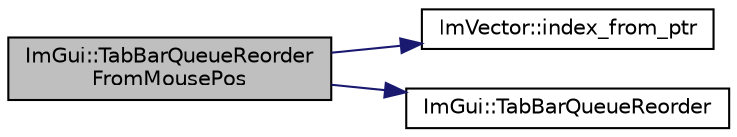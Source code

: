 digraph "ImGui::TabBarQueueReorderFromMousePos"
{
 // LATEX_PDF_SIZE
  edge [fontname="Helvetica",fontsize="10",labelfontname="Helvetica",labelfontsize="10"];
  node [fontname="Helvetica",fontsize="10",shape=record];
  rankdir="LR";
  Node1 [label="ImGui::TabBarQueueReorder\lFromMousePos",height=0.2,width=0.4,color="black", fillcolor="grey75", style="filled", fontcolor="black",tooltip=" "];
  Node1 -> Node2 [color="midnightblue",fontsize="10",style="solid"];
  Node2 [label="ImVector::index_from_ptr",height=0.2,width=0.4,color="black", fillcolor="white", style="filled",URL="$struct_im_vector.html#a3fd48379f807eeb01fb9da39afa30dc7",tooltip=" "];
  Node1 -> Node3 [color="midnightblue",fontsize="10",style="solid"];
  Node3 [label="ImGui::TabBarQueueReorder",height=0.2,width=0.4,color="black", fillcolor="white", style="filled",URL="$namespace_im_gui.html#a5e17096f27a46767960124e7c7fa848b",tooltip=" "];
}
